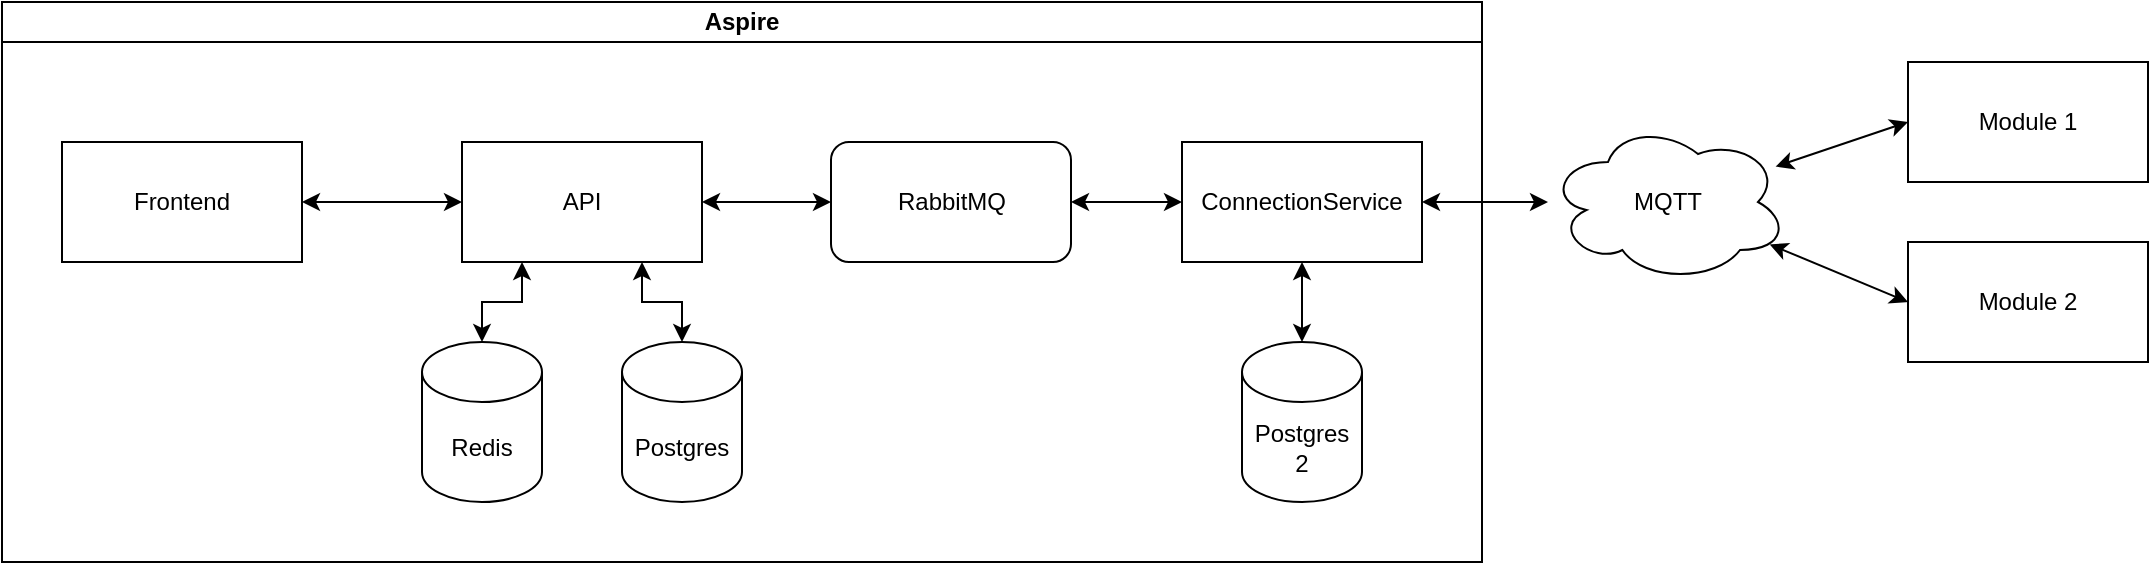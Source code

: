 <mxfile version="24.7.12">
  <diagram name="Page-1" id="IAlaBi5iFq2kDUpkA9bU">
    <mxGraphModel dx="1315" dy="702" grid="1" gridSize="10" guides="1" tooltips="1" connect="1" arrows="1" fold="1" page="1" pageScale="1" pageWidth="1169" pageHeight="827" math="0" shadow="0">
      <root>
        <mxCell id="0" />
        <mxCell id="1" parent="0" />
        <mxCell id="NOuEyFway61NfeCD6qG5-7" style="rounded=0;orthogonalLoop=1;jettySize=auto;html=1;exitX=1;exitY=0.5;exitDx=0;exitDy=0;startArrow=classic;startFill=1;" edge="1" parent="1" source="NOuEyFway61NfeCD6qG5-3" target="NOuEyFway61NfeCD6qG5-6">
          <mxGeometry relative="1" as="geometry" />
        </mxCell>
        <mxCell id="NOuEyFway61NfeCD6qG5-4" value="Module 1" style="rounded=0;whiteSpace=wrap;html=1;" vertex="1" parent="1">
          <mxGeometry x="1003" y="80" width="120" height="60" as="geometry" />
        </mxCell>
        <mxCell id="NOuEyFway61NfeCD6qG5-5" value="Module 2" style="rounded=0;whiteSpace=wrap;html=1;" vertex="1" parent="1">
          <mxGeometry x="1003" y="170" width="120" height="60" as="geometry" />
        </mxCell>
        <mxCell id="NOuEyFway61NfeCD6qG5-8" style="rounded=0;orthogonalLoop=1;jettySize=auto;html=1;entryX=0;entryY=0.5;entryDx=0;entryDy=0;startArrow=classic;startFill=1;" edge="1" parent="1" source="NOuEyFway61NfeCD6qG5-6" target="NOuEyFway61NfeCD6qG5-4">
          <mxGeometry relative="1" as="geometry" />
        </mxCell>
        <mxCell id="NOuEyFway61NfeCD6qG5-9" style="rounded=0;orthogonalLoop=1;jettySize=auto;html=1;entryX=0;entryY=0.5;entryDx=0;entryDy=0;startArrow=classic;startFill=1;" edge="1" parent="1" source="NOuEyFway61NfeCD6qG5-6" target="NOuEyFway61NfeCD6qG5-5">
          <mxGeometry relative="1" as="geometry" />
        </mxCell>
        <mxCell id="NOuEyFway61NfeCD6qG5-6" value="MQTT" style="ellipse;shape=cloud;whiteSpace=wrap;html=1;" vertex="1" parent="1">
          <mxGeometry x="823" y="110" width="120" height="80" as="geometry" />
        </mxCell>
        <mxCell id="NOuEyFway61NfeCD6qG5-21" value="Aspire" style="swimlane;whiteSpace=wrap;html=1;startSize=20;" vertex="1" parent="1">
          <mxGeometry x="50" y="50" width="740" height="280" as="geometry" />
        </mxCell>
        <mxCell id="NOuEyFway61NfeCD6qG5-1" value="Frontend" style="rounded=0;whiteSpace=wrap;html=1;" vertex="1" parent="NOuEyFway61NfeCD6qG5-21">
          <mxGeometry x="30" y="70" width="120" height="60" as="geometry" />
        </mxCell>
        <mxCell id="NOuEyFway61NfeCD6qG5-2" value="API" style="rounded=0;whiteSpace=wrap;html=1;" vertex="1" parent="NOuEyFway61NfeCD6qG5-21">
          <mxGeometry x="230" y="70" width="120" height="60" as="geometry" />
        </mxCell>
        <mxCell id="NOuEyFway61NfeCD6qG5-17" style="edgeStyle=orthogonalEdgeStyle;rounded=0;orthogonalLoop=1;jettySize=auto;html=1;exitX=0;exitY=0.5;exitDx=0;exitDy=0;entryX=1;entryY=0.5;entryDx=0;entryDy=0;startArrow=classic;startFill=1;" edge="1" parent="NOuEyFway61NfeCD6qG5-21" source="NOuEyFway61NfeCD6qG5-2" target="NOuEyFway61NfeCD6qG5-1">
          <mxGeometry relative="1" as="geometry" />
        </mxCell>
        <mxCell id="NOuEyFway61NfeCD6qG5-14" value="RabbitMQ" style="rounded=1;whiteSpace=wrap;html=1;" vertex="1" parent="NOuEyFway61NfeCD6qG5-21">
          <mxGeometry x="414.5" y="70" width="120" height="60" as="geometry" />
        </mxCell>
        <mxCell id="NOuEyFway61NfeCD6qG5-16" style="edgeStyle=orthogonalEdgeStyle;rounded=0;orthogonalLoop=1;jettySize=auto;html=1;exitX=0;exitY=0.5;exitDx=0;exitDy=0;entryX=1;entryY=0.5;entryDx=0;entryDy=0;startArrow=classic;startFill=1;" edge="1" parent="NOuEyFway61NfeCD6qG5-21" source="NOuEyFway61NfeCD6qG5-14" target="NOuEyFway61NfeCD6qG5-2">
          <mxGeometry relative="1" as="geometry" />
        </mxCell>
        <mxCell id="NOuEyFway61NfeCD6qG5-3" value="ConnectionService" style="rounded=0;whiteSpace=wrap;html=1;" vertex="1" parent="NOuEyFway61NfeCD6qG5-21">
          <mxGeometry x="590" y="70" width="120" height="60" as="geometry" />
        </mxCell>
        <mxCell id="NOuEyFway61NfeCD6qG5-15" style="edgeStyle=orthogonalEdgeStyle;rounded=0;orthogonalLoop=1;jettySize=auto;html=1;exitX=1;exitY=0.5;exitDx=0;exitDy=0;entryX=0;entryY=0.5;entryDx=0;entryDy=0;startArrow=classic;startFill=1;" edge="1" parent="NOuEyFway61NfeCD6qG5-21" source="NOuEyFway61NfeCD6qG5-14" target="NOuEyFway61NfeCD6qG5-3">
          <mxGeometry relative="1" as="geometry" />
        </mxCell>
        <mxCell id="NOuEyFway61NfeCD6qG5-32" value="Postgres" style="shape=cylinder3;whiteSpace=wrap;html=1;boundedLbl=1;backgroundOutline=1;size=15;" vertex="1" parent="NOuEyFway61NfeCD6qG5-21">
          <mxGeometry x="310" y="170" width="60" height="80" as="geometry" />
        </mxCell>
        <mxCell id="NOuEyFway61NfeCD6qG5-33" style="edgeStyle=orthogonalEdgeStyle;rounded=0;orthogonalLoop=1;jettySize=auto;html=1;exitX=0.75;exitY=1;exitDx=0;exitDy=0;entryX=0.5;entryY=0;entryDx=0;entryDy=0;entryPerimeter=0;startArrow=classic;startFill=1;" edge="1" parent="NOuEyFway61NfeCD6qG5-21" source="NOuEyFway61NfeCD6qG5-2" target="NOuEyFway61NfeCD6qG5-32">
          <mxGeometry relative="1" as="geometry" />
        </mxCell>
        <mxCell id="NOuEyFway61NfeCD6qG5-35" style="edgeStyle=orthogonalEdgeStyle;rounded=0;orthogonalLoop=1;jettySize=auto;html=1;exitX=0.5;exitY=0;exitDx=0;exitDy=0;exitPerimeter=0;entryX=0.25;entryY=1;entryDx=0;entryDy=0;startArrow=classic;startFill=1;" edge="1" parent="NOuEyFway61NfeCD6qG5-21" source="NOuEyFway61NfeCD6qG5-34" target="NOuEyFway61NfeCD6qG5-2">
          <mxGeometry relative="1" as="geometry" />
        </mxCell>
        <mxCell id="NOuEyFway61NfeCD6qG5-34" value="Redis" style="shape=cylinder3;whiteSpace=wrap;html=1;boundedLbl=1;backgroundOutline=1;size=15;" vertex="1" parent="NOuEyFway61NfeCD6qG5-21">
          <mxGeometry x="210" y="170" width="60" height="80" as="geometry" />
        </mxCell>
        <mxCell id="NOuEyFway61NfeCD6qG5-37" value="Postgres&lt;div&gt;2&lt;/div&gt;" style="shape=cylinder3;whiteSpace=wrap;html=1;boundedLbl=1;backgroundOutline=1;size=15;strokeColor=#000000;" vertex="1" parent="NOuEyFway61NfeCD6qG5-21">
          <mxGeometry x="620" y="170" width="60" height="80" as="geometry" />
        </mxCell>
        <mxCell id="NOuEyFway61NfeCD6qG5-38" style="edgeStyle=orthogonalEdgeStyle;rounded=0;orthogonalLoop=1;jettySize=auto;html=1;exitX=0.5;exitY=1;exitDx=0;exitDy=0;entryX=0.5;entryY=0;entryDx=0;entryDy=0;entryPerimeter=0;startArrow=classic;startFill=1;strokeColor=#000000;" edge="1" parent="NOuEyFway61NfeCD6qG5-21" source="NOuEyFway61NfeCD6qG5-3" target="NOuEyFway61NfeCD6qG5-37">
          <mxGeometry relative="1" as="geometry" />
        </mxCell>
      </root>
    </mxGraphModel>
  </diagram>
</mxfile>
